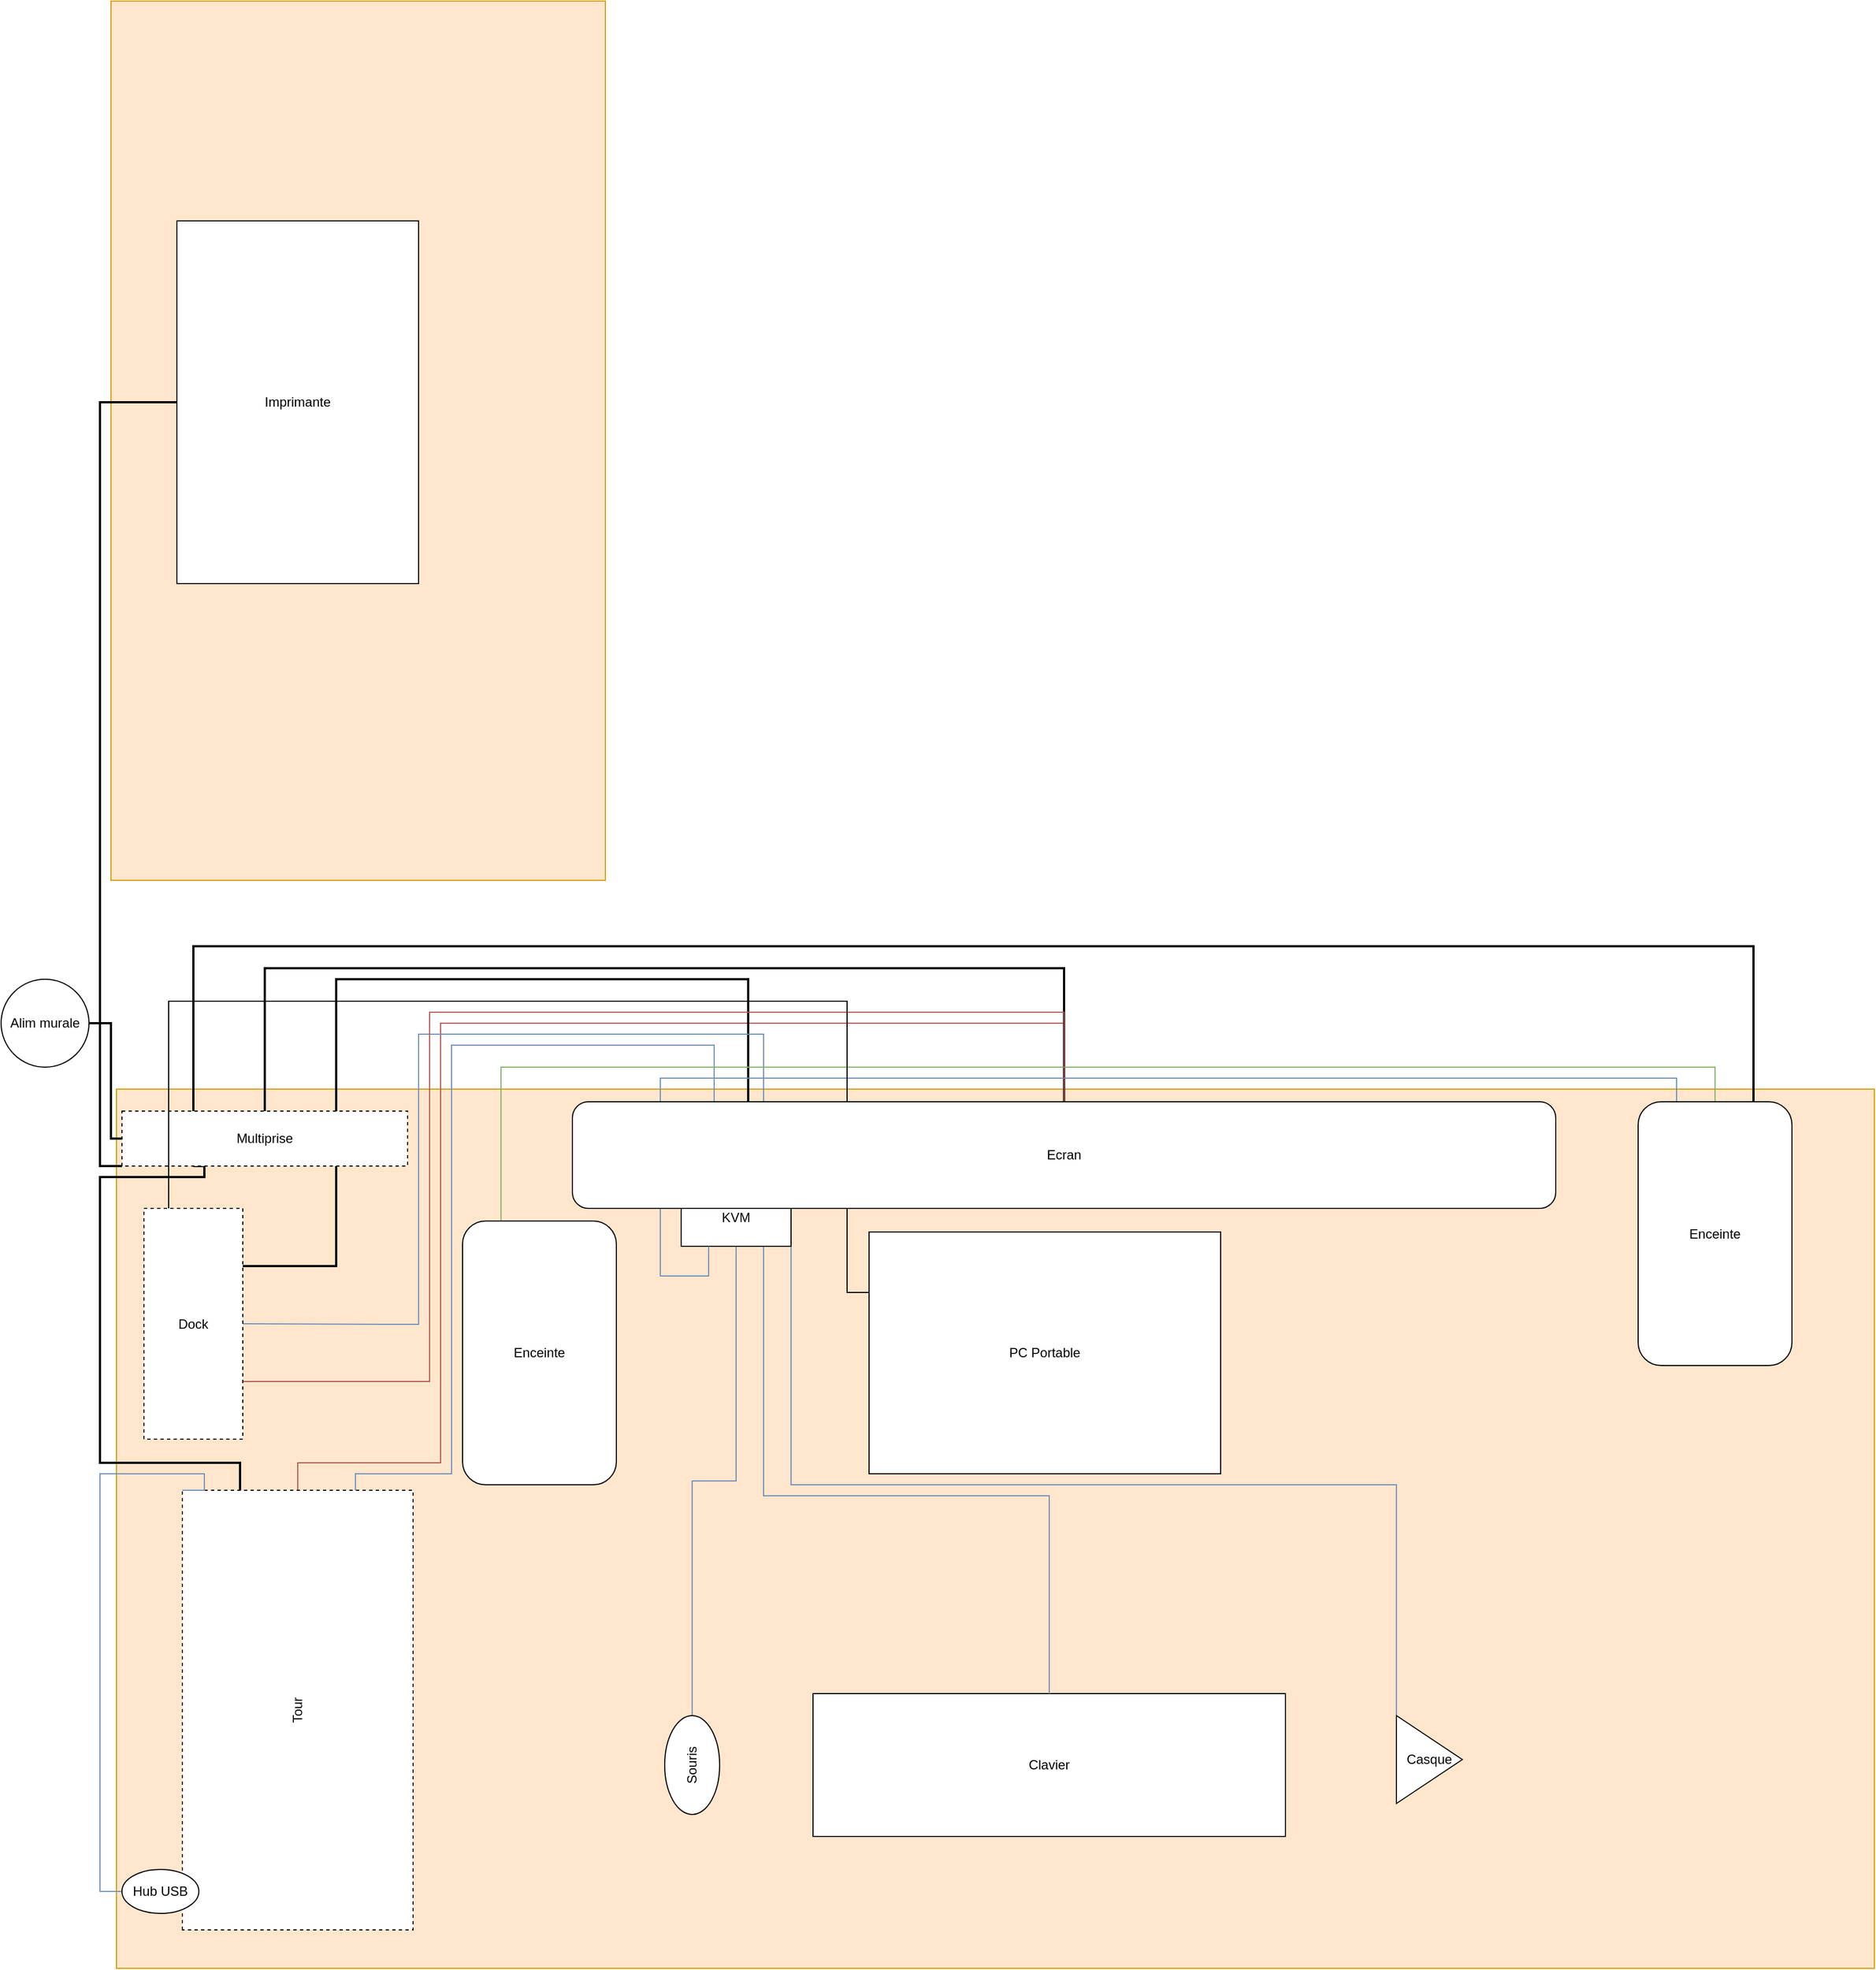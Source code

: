 <mxfile version="14.6.11" type="github" pages="2">
  <diagram id="UXfrIu6Z59jdAvUMQT7r" name="Page-1">
    <mxGraphModel dx="2062" dy="1949" grid="1" gridSize="10" guides="1" tooltips="1" connect="1" arrows="1" fold="1" page="1" pageScale="1" pageWidth="1169" pageHeight="827" math="0" shadow="0">
      <root>
        <mxCell id="0" />
        <mxCell id="1" parent="0" />
        <mxCell id="GpGeFZStsm4Ask86HLHJ-4" value="" style="rounded=0;whiteSpace=wrap;html=1;fillColor=#ffe6cc;strokeColor=#d79b00;" parent="1" vertex="1">
          <mxGeometry x="105" y="960" width="1600" height="800" as="geometry" />
        </mxCell>
        <mxCell id="uUtBKLI0styad6Ih3qCc-14" style="edgeStyle=orthogonalEdgeStyle;rounded=0;orthogonalLoop=1;jettySize=auto;html=1;exitX=1;exitY=0.5;exitDx=0;exitDy=0;entryX=0;entryY=0.5;entryDx=0;entryDy=0;endArrow=none;endFill=0;strokeWidth=2;" parent="1" source="pXX_yLQLKW2jYPXio9gn-10" target="pXX_yLQLKW2jYPXio9gn-11" edge="1">
          <mxGeometry relative="1" as="geometry">
            <Array as="points">
              <mxPoint x="100" y="900" />
              <mxPoint x="100" y="1005" />
            </Array>
          </mxGeometry>
        </mxCell>
        <mxCell id="pXX_yLQLKW2jYPXio9gn-10" value="Alim murale" style="ellipse;whiteSpace=wrap;html=1;aspect=fixed;" parent="1" vertex="1">
          <mxGeometry y="860" width="80" height="80" as="geometry" />
        </mxCell>
        <mxCell id="uUtBKLI0styad6Ih3qCc-1" style="edgeStyle=orthogonalEdgeStyle;rounded=0;orthogonalLoop=1;jettySize=auto;html=1;exitX=1;exitY=0.5;exitDx=0;exitDy=0;entryX=0.5;entryY=0;entryDx=0;entryDy=0;endArrow=none;endFill=0;fillColor=#f8cecc;strokeColor=#b85450;" parent="1" source="cGXCu48kdPBJJC6QDIQE-1" target="cGXCu48kdPBJJC6QDIQE-2" edge="1">
          <mxGeometry relative="1" as="geometry">
            <Array as="points">
              <mxPoint x="270" y="1300" />
              <mxPoint x="400" y="1300" />
              <mxPoint x="400" y="900" />
              <mxPoint x="968" y="900" />
            </Array>
          </mxGeometry>
        </mxCell>
        <mxCell id="uUtBKLI0styad6Ih3qCc-3" style="edgeStyle=orthogonalEdgeStyle;rounded=0;orthogonalLoop=1;jettySize=auto;html=1;exitX=1;exitY=0.25;exitDx=0;exitDy=0;entryX=0.25;entryY=1;entryDx=0;entryDy=0;endArrow=none;endFill=0;strokeWidth=2;" parent="1" source="cGXCu48kdPBJJC6QDIQE-1" target="pXX_yLQLKW2jYPXio9gn-11" edge="1">
          <mxGeometry relative="1" as="geometry">
            <Array as="points">
              <mxPoint x="218" y="1300" />
              <mxPoint x="90" y="1300" />
              <mxPoint x="90" y="1040" />
              <mxPoint x="185" y="1040" />
            </Array>
          </mxGeometry>
        </mxCell>
        <mxCell id="cGXCu48kdPBJJC6QDIQE-1" value="Tour" style="rounded=0;whiteSpace=wrap;html=1;rotation=-90;dashed=1;" parent="1" vertex="1">
          <mxGeometry x="70" y="1420" width="400" height="210" as="geometry" />
        </mxCell>
        <mxCell id="GpGeFZStsm4Ask86HLHJ-7" style="edgeStyle=orthogonalEdgeStyle;rounded=0;orthogonalLoop=1;jettySize=auto;html=1;exitX=0.5;exitY=0;exitDx=0;exitDy=0;entryX=0.5;entryY=0;entryDx=0;entryDy=0;strokeWidth=2;endArrow=none;endFill=0;" parent="1" source="cGXCu48kdPBJJC6QDIQE-2" target="pXX_yLQLKW2jYPXio9gn-11" edge="1">
          <mxGeometry relative="1" as="geometry">
            <Array as="points">
              <mxPoint x="968" y="850" />
              <mxPoint x="240" y="850" />
            </Array>
          </mxGeometry>
        </mxCell>
        <mxCell id="cGXCu48kdPBJJC6QDIQE-3" value="PC Portable" style="rounded=0;whiteSpace=wrap;html=1;" parent="1" vertex="1">
          <mxGeometry x="790" y="1090" width="320" height="220" as="geometry" />
        </mxCell>
        <mxCell id="pXX_yLQLKW2jYPXio9gn-1" value="Clavier" style="rounded=0;whiteSpace=wrap;html=1;" parent="1" vertex="1">
          <mxGeometry x="739" y="1510" width="430" height="130" as="geometry" />
        </mxCell>
        <mxCell id="uUtBKLI0styad6Ih3qCc-13" style="edgeStyle=orthogonalEdgeStyle;rounded=0;orthogonalLoop=1;jettySize=auto;html=1;exitX=1;exitY=0.5;exitDx=0;exitDy=0;entryX=0.5;entryY=1;entryDx=0;entryDy=0;endArrow=none;endFill=0;strokeWidth=1;fillColor=#dae8fc;strokeColor=#6c8ebf;" parent="1" source="pXX_yLQLKW2jYPXio9gn-2" target="pXX_yLQLKW2jYPXio9gn-4" edge="1">
          <mxGeometry relative="1" as="geometry" />
        </mxCell>
        <mxCell id="pXX_yLQLKW2jYPXio9gn-2" value="Souris" style="ellipse;whiteSpace=wrap;html=1;rotation=-90;" parent="1" vertex="1">
          <mxGeometry x="584" y="1550" width="90" height="50" as="geometry" />
        </mxCell>
        <mxCell id="uUtBKLI0styad6Ih3qCc-9" style="edgeStyle=orthogonalEdgeStyle;rounded=0;orthogonalLoop=1;jettySize=auto;html=1;exitX=0;exitY=0.25;exitDx=0;exitDy=0;entryX=1;entryY=1;entryDx=0;entryDy=0;endArrow=none;endFill=0;strokeWidth=1;fillColor=#dae8fc;strokeColor=#6c8ebf;" parent="1" source="pXX_yLQLKW2jYPXio9gn-3" target="pXX_yLQLKW2jYPXio9gn-4" edge="1">
          <mxGeometry relative="1" as="geometry">
            <Array as="points">
              <mxPoint x="1270" y="1320" />
              <mxPoint x="719" y="1320" />
            </Array>
          </mxGeometry>
        </mxCell>
        <mxCell id="pXX_yLQLKW2jYPXio9gn-3" value="Casque" style="triangle;whiteSpace=wrap;html=1;" parent="1" vertex="1">
          <mxGeometry x="1270" y="1530" width="60" height="80" as="geometry" />
        </mxCell>
        <mxCell id="uUtBKLI0styad6Ih3qCc-5" style="edgeStyle=orthogonalEdgeStyle;rounded=0;orthogonalLoop=1;jettySize=auto;html=1;exitX=0.5;exitY=0;exitDx=0;exitDy=0;entryX=0.75;entryY=0;entryDx=0;entryDy=0;endArrow=none;endFill=0;strokeWidth=2;" parent="1" source="pXX_yLQLKW2jYPXio9gn-4" target="pXX_yLQLKW2jYPXio9gn-11" edge="1">
          <mxGeometry relative="1" as="geometry">
            <Array as="points">
              <mxPoint x="680" y="1050" />
              <mxPoint x="680" y="860" />
              <mxPoint x="305" y="860" />
            </Array>
          </mxGeometry>
        </mxCell>
        <mxCell id="uUtBKLI0styad6Ih3qCc-6" style="edgeStyle=orthogonalEdgeStyle;rounded=0;orthogonalLoop=1;jettySize=auto;html=1;exitX=0.75;exitY=0;exitDx=0;exitDy=0;entryX=1;entryY=0.5;entryDx=0;entryDy=0;endArrow=none;endFill=0;strokeWidth=1;fillColor=#dae8fc;strokeColor=#6c8ebf;" parent="1" source="pXX_yLQLKW2jYPXio9gn-4" target="GpGeFZStsm4Ask86HLHJ-10" edge="1">
          <mxGeometry relative="1" as="geometry">
            <Array as="points">
              <mxPoint x="694" y="910" />
              <mxPoint x="380" y="910" />
              <mxPoint x="380" y="1174" />
              <mxPoint x="349" y="1174" />
            </Array>
          </mxGeometry>
        </mxCell>
        <mxCell id="uUtBKLI0styad6Ih3qCc-7" style="edgeStyle=orthogonalEdgeStyle;rounded=0;orthogonalLoop=1;jettySize=auto;html=1;exitX=0.25;exitY=0;exitDx=0;exitDy=0;entryX=1;entryY=0.75;entryDx=0;entryDy=0;endArrow=none;endFill=0;strokeWidth=1;fillColor=#dae8fc;strokeColor=#6c8ebf;" parent="1" source="pXX_yLQLKW2jYPXio9gn-4" target="cGXCu48kdPBJJC6QDIQE-1" edge="1">
          <mxGeometry relative="1" as="geometry">
            <Array as="points">
              <mxPoint x="649" y="920" />
              <mxPoint x="410" y="920" />
              <mxPoint x="410" y="1310" />
              <mxPoint x="323" y="1310" />
            </Array>
          </mxGeometry>
        </mxCell>
        <mxCell id="uUtBKLI0styad6Ih3qCc-8" style="edgeStyle=orthogonalEdgeStyle;rounded=0;orthogonalLoop=1;jettySize=auto;html=1;exitX=0.75;exitY=1;exitDx=0;exitDy=0;entryX=0.5;entryY=0;entryDx=0;entryDy=0;endArrow=none;endFill=0;strokeWidth=1;fillColor=#dae8fc;strokeColor=#6c8ebf;" parent="1" source="pXX_yLQLKW2jYPXio9gn-4" target="pXX_yLQLKW2jYPXio9gn-1" edge="1">
          <mxGeometry relative="1" as="geometry">
            <Array as="points">
              <mxPoint x="694" y="1330" />
              <mxPoint x="954" y="1330" />
            </Array>
          </mxGeometry>
        </mxCell>
        <mxCell id="pXX_yLQLKW2jYPXio9gn-4" value="KVM" style="rounded=0;whiteSpace=wrap;html=1;" parent="1" vertex="1">
          <mxGeometry x="619" y="1050" width="100" height="53" as="geometry" />
        </mxCell>
        <mxCell id="pXX_yLQLKW2jYPXio9gn-11" value="Multiprise" style="rounded=0;whiteSpace=wrap;html=1;dashed=1;" parent="1" vertex="1">
          <mxGeometry x="110" y="980" width="260" height="50" as="geometry" />
        </mxCell>
        <mxCell id="d5hqsffl_3Ru12cVfKOD-14" style="edgeStyle=orthogonalEdgeStyle;rounded=0;orthogonalLoop=1;jettySize=auto;html=1;exitX=0.75;exitY=0;exitDx=0;exitDy=0;strokeWidth=2;endArrow=none;endFill=0;entryX=0.25;entryY=0;entryDx=0;entryDy=0;" parent="1" source="Iu5wNJ8kJ3FMQ7A8JEHY-1" target="pXX_yLQLKW2jYPXio9gn-11" edge="1">
          <mxGeometry relative="1" as="geometry">
            <Array as="points">
              <mxPoint x="1595" y="830" />
              <mxPoint x="175" y="830" />
            </Array>
          </mxGeometry>
        </mxCell>
        <mxCell id="uUtBKLI0styad6Ih3qCc-10" style="edgeStyle=orthogonalEdgeStyle;rounded=0;orthogonalLoop=1;jettySize=auto;html=1;exitX=0.25;exitY=0;exitDx=0;exitDy=0;entryX=0.25;entryY=1;entryDx=0;entryDy=0;endArrow=none;endFill=0;strokeWidth=1;fillColor=#dae8fc;strokeColor=#6c8ebf;" parent="1" source="Iu5wNJ8kJ3FMQ7A8JEHY-1" target="pXX_yLQLKW2jYPXio9gn-4" edge="1">
          <mxGeometry relative="1" as="geometry">
            <Array as="points">
              <mxPoint x="1525" y="950" />
              <mxPoint x="600" y="950" />
              <mxPoint x="600" y="1130" />
              <mxPoint x="644" y="1130" />
            </Array>
          </mxGeometry>
        </mxCell>
        <mxCell id="uUtBKLI0styad6Ih3qCc-11" style="edgeStyle=orthogonalEdgeStyle;rounded=0;orthogonalLoop=1;jettySize=auto;html=1;exitX=0.25;exitY=0;exitDx=0;exitDy=0;entryX=0.5;entryY=0;entryDx=0;entryDy=0;endArrow=none;endFill=0;strokeWidth=1;fillColor=#d5e8d4;strokeColor=#82b366;" parent="1" source="d5hqsffl_3Ru12cVfKOD-9" target="Iu5wNJ8kJ3FMQ7A8JEHY-1" edge="1">
          <mxGeometry relative="1" as="geometry">
            <Array as="points">
              <mxPoint x="455" y="940" />
              <mxPoint x="1560" y="940" />
            </Array>
          </mxGeometry>
        </mxCell>
        <mxCell id="d5hqsffl_3Ru12cVfKOD-9" value="Enceinte" style="rounded=1;whiteSpace=wrap;html=1;" parent="1" vertex="1">
          <mxGeometry x="420" y="1080" width="140" height="240" as="geometry" />
        </mxCell>
        <mxCell id="GpGeFZStsm4Ask86HLHJ-8" style="edgeStyle=orthogonalEdgeStyle;rounded=0;orthogonalLoop=1;jettySize=auto;html=1;exitX=0;exitY=0.5;exitDx=0;exitDy=0;entryX=1;entryY=0;entryDx=0;entryDy=0;endArrow=none;endFill=0;strokeWidth=1;fillColor=#dae8fc;strokeColor=#6c8ebf;" parent="1" source="GpGeFZStsm4Ask86HLHJ-2" target="cGXCu48kdPBJJC6QDIQE-1" edge="1">
          <mxGeometry relative="1" as="geometry">
            <Array as="points">
              <mxPoint x="90" y="1690" />
              <mxPoint x="90" y="1310" />
              <mxPoint x="185" y="1310" />
              <mxPoint x="185" y="1325" />
            </Array>
          </mxGeometry>
        </mxCell>
        <mxCell id="uUtBKLI0styad6Ih3qCc-2" style="edgeStyle=orthogonalEdgeStyle;rounded=0;orthogonalLoop=1;jettySize=auto;html=1;exitX=1;exitY=0.75;exitDx=0;exitDy=0;entryX=0.5;entryY=0;entryDx=0;entryDy=0;endArrow=none;endFill=0;fillColor=#f8cecc;strokeColor=#b85450;" parent="1" source="GpGeFZStsm4Ask86HLHJ-10" target="cGXCu48kdPBJJC6QDIQE-2" edge="1">
          <mxGeometry relative="1" as="geometry">
            <Array as="points">
              <mxPoint x="390" y="1226" />
              <mxPoint x="390" y="890" />
              <mxPoint x="968" y="890" />
            </Array>
          </mxGeometry>
        </mxCell>
        <mxCell id="uUtBKLI0styad6Ih3qCc-12" style="edgeStyle=orthogonalEdgeStyle;rounded=0;orthogonalLoop=1;jettySize=auto;html=1;exitX=0.25;exitY=0;exitDx=0;exitDy=0;entryX=0;entryY=0.25;entryDx=0;entryDy=0;endArrow=none;endFill=0;strokeWidth=1;" parent="1" source="GpGeFZStsm4Ask86HLHJ-10" target="cGXCu48kdPBJJC6QDIQE-3" edge="1">
          <mxGeometry relative="1" as="geometry">
            <Array as="points">
              <mxPoint x="153" y="880" />
              <mxPoint x="770" y="880" />
              <mxPoint x="770" y="1145" />
            </Array>
          </mxGeometry>
        </mxCell>
        <mxCell id="Iu5wNJ8kJ3FMQ7A8JEHY-2" style="edgeStyle=orthogonalEdgeStyle;rounded=0;orthogonalLoop=1;jettySize=auto;html=1;exitX=1;exitY=0.25;exitDx=0;exitDy=0;entryX=0.75;entryY=1;entryDx=0;entryDy=0;endArrow=none;endFill=0;strokeWidth=2;" parent="1" source="GpGeFZStsm4Ask86HLHJ-10" target="pXX_yLQLKW2jYPXio9gn-11" edge="1">
          <mxGeometry relative="1" as="geometry" />
        </mxCell>
        <mxCell id="GpGeFZStsm4Ask86HLHJ-10" value="Dock" style="rounded=0;whiteSpace=wrap;html=1;dashed=1;" parent="1" vertex="1">
          <mxGeometry x="130" y="1068.5" width="90" height="210" as="geometry" />
        </mxCell>
        <mxCell id="cGXCu48kdPBJJC6QDIQE-2" value="Ecran" style="rounded=1;whiteSpace=wrap;html=1;" parent="1" vertex="1">
          <mxGeometry x="520" y="971.5" width="895" height="97" as="geometry" />
        </mxCell>
        <mxCell id="GpGeFZStsm4Ask86HLHJ-2" value="Hub USB" style="ellipse;whiteSpace=wrap;html=1;" parent="1" vertex="1">
          <mxGeometry x="110" y="1670" width="70" height="40" as="geometry" />
        </mxCell>
        <mxCell id="Iu5wNJ8kJ3FMQ7A8JEHY-1" value="Enceinte" style="rounded=1;whiteSpace=wrap;html=1;" parent="1" vertex="1">
          <mxGeometry x="1490" y="971.5" width="140" height="240" as="geometry" />
        </mxCell>
        <mxCell id="Iu5wNJ8kJ3FMQ7A8JEHY-3" value="" style="rounded=0;whiteSpace=wrap;html=1;fillColor=#ffe6cc;strokeColor=#d79b00;" parent="1" vertex="1">
          <mxGeometry x="100" y="-30" width="450" height="800" as="geometry" />
        </mxCell>
        <mxCell id="GpGeFZStsm4Ask86HLHJ-11" value="Imprimante" style="rounded=0;whiteSpace=wrap;html=1;" parent="1" vertex="1">
          <mxGeometry x="160" y="170" width="220" height="330" as="geometry" />
        </mxCell>
        <mxCell id="uUtBKLI0styad6Ih3qCc-4" style="edgeStyle=orthogonalEdgeStyle;rounded=0;orthogonalLoop=1;jettySize=auto;html=1;exitX=0;exitY=0.5;exitDx=0;exitDy=0;entryX=0;entryY=1;entryDx=0;entryDy=0;endArrow=none;endFill=0;strokeWidth=2;" parent="1" source="GpGeFZStsm4Ask86HLHJ-11" target="pXX_yLQLKW2jYPXio9gn-11" edge="1">
          <mxGeometry relative="1" as="geometry">
            <Array as="points">
              <mxPoint x="90" y="335" />
              <mxPoint x="90" y="1030" />
            </Array>
          </mxGeometry>
        </mxCell>
      </root>
    </mxGraphModel>
  </diagram>
  <diagram id="BhPzIOSvjISxV4tw5eQo" name="Page-2">
    <mxGraphModel dx="2062" dy="1122" grid="1" gridSize="10" guides="1" tooltips="1" connect="1" arrows="1" fold="1" page="1" pageScale="1" pageWidth="827" pageHeight="1169" math="0" shadow="0">
      <root>
        <mxCell id="7L9wM0azpL0JzGneTroC-0" />
        <mxCell id="7L9wM0azpL0JzGneTroC-1" parent="7L9wM0azpL0JzGneTroC-0" />
        <mxCell id="7L9wM0azpL0JzGneTroC-2" value="" style="rounded=0;whiteSpace=wrap;html=1;" vertex="1" parent="7L9wM0azpL0JzGneTroC-1">
          <mxGeometry x="100" y="120" width="560" height="910" as="geometry" />
        </mxCell>
        <mxCell id="7L9wM0azpL0JzGneTroC-3" value="" style="endArrow=none;html=1;exitX=0;exitY=0.5;exitDx=0;exitDy=0;entryX=1;entryY=0.5;entryDx=0;entryDy=0;" edge="1" parent="7L9wM0azpL0JzGneTroC-1" source="7L9wM0azpL0JzGneTroC-2" target="7L9wM0azpL0JzGneTroC-2">
          <mxGeometry width="50" height="50" relative="1" as="geometry">
            <mxPoint x="390" y="600" as="sourcePoint" />
            <mxPoint x="440" y="550" as="targetPoint" />
          </mxGeometry>
        </mxCell>
        <mxCell id="7L9wM0azpL0JzGneTroC-4" value="" style="verticalLabelPosition=bottom;html=1;verticalAlign=top;align=center;shape=mxgraph.floorplan.doorRight;aspect=fixed;rotation=-180;" vertex="1" parent="7L9wM0azpL0JzGneTroC-1">
          <mxGeometry x="480" y="468.75" width="100" height="106.25" as="geometry" />
        </mxCell>
        <mxCell id="7L9wM0azpL0JzGneTroC-5" value="&lt;font style=&quot;font-size: 27px&quot;&gt;Etage&lt;/font&gt;" style="text;html=1;strokeColor=none;fillColor=none;align=center;verticalAlign=middle;whiteSpace=wrap;rounded=0;" vertex="1" parent="7L9wM0azpL0JzGneTroC-1">
          <mxGeometry x="350" y="750" width="40" height="20" as="geometry" />
        </mxCell>
        <mxCell id="7L9wM0azpL0JzGneTroC-6" value="&lt;font style=&quot;font-size: 27px&quot;&gt;RDC&lt;/font&gt;" style="text;html=1;strokeColor=none;fillColor=none;align=center;verticalAlign=middle;whiteSpace=wrap;rounded=0;" vertex="1" parent="7L9wM0azpL0JzGneTroC-1">
          <mxGeometry x="350" y="290" width="40" height="20" as="geometry" />
        </mxCell>
        <mxCell id="7L9wM0azpL0JzGneTroC-12" value="" style="endArrow=none;html=1;strokeWidth=4;fillColor=#dae8fc;" edge="1" parent="7L9wM0azpL0JzGneTroC-1">
          <mxGeometry width="50" height="50" relative="1" as="geometry">
            <mxPoint x="130" y="120" as="sourcePoint" />
            <mxPoint x="640" y="118" as="targetPoint" />
          </mxGeometry>
        </mxCell>
        <mxCell id="7L9wM0azpL0JzGneTroC-13" value="" style="endArrow=none;html=1;strokeColor=#000000;strokeWidth=4;entryX=0.002;entryY=0.33;entryDx=0;entryDy=0;entryPerimeter=0;exitX=0;exitY=0.25;exitDx=0;exitDy=0;" edge="1" parent="7L9wM0azpL0JzGneTroC-1" source="7L9wM0azpL0JzGneTroC-2" target="7L9wM0azpL0JzGneTroC-2">
          <mxGeometry width="50" height="50" relative="1" as="geometry">
            <mxPoint x="390" y="590" as="sourcePoint" />
            <mxPoint x="440" y="540" as="targetPoint" />
          </mxGeometry>
        </mxCell>
        <mxCell id="7L9wM0azpL0JzGneTroC-14" value="VMC" style="rounded=1;whiteSpace=wrap;html=1;" vertex="1" parent="7L9wM0azpL0JzGneTroC-1">
          <mxGeometry x="210" y="920" width="60" height="60" as="geometry" />
        </mxCell>
        <mxCell id="7L9wM0azpL0JzGneTroC-15" value="" style="endArrow=none;html=1;strokeColor=#000000;strokeWidth=2;exitX=0;exitY=0.869;exitDx=0;exitDy=0;exitPerimeter=0;entryX=1.002;entryY=0.871;entryDx=0;entryDy=0;entryPerimeter=0;" edge="1" parent="7L9wM0azpL0JzGneTroC-1" source="7L9wM0azpL0JzGneTroC-2" target="7L9wM0azpL0JzGneTroC-2">
          <mxGeometry width="50" height="50" relative="1" as="geometry">
            <mxPoint x="390" y="590" as="sourcePoint" />
            <mxPoint x="440" y="540" as="targetPoint" />
          </mxGeometry>
        </mxCell>
        <mxCell id="7L9wM0azpL0JzGneTroC-16" value="" style="verticalLabelPosition=bottom;html=1;verticalAlign=top;align=center;shape=mxgraph.floorplan.doorRight;aspect=fixed;" vertex="1" parent="7L9wM0azpL0JzGneTroC-1">
          <mxGeometry x="337.06" y="910" width="65.88" height="70" as="geometry" />
        </mxCell>
        <mxCell id="7L9wM0azpL0JzGneTroC-18" value="Trappe" style="text;html=1;strokeColor=none;fillColor=none;align=center;verticalAlign=middle;whiteSpace=wrap;rounded=0;" vertex="1" parent="7L9wM0azpL0JzGneTroC-1">
          <mxGeometry x="350" y="930" width="40" height="20" as="geometry" />
        </mxCell>
        <mxCell id="7L9wM0azpL0JzGneTroC-19" value="Paroie isolée phonétiquement" style="text;html=1;strokeColor=none;fillColor=none;align=center;verticalAlign=middle;whiteSpace=wrap;rounded=0;" vertex="1" parent="7L9wM0azpL0JzGneTroC-1">
          <mxGeometry x="456" y="910" width="200" height="20" as="geometry" />
        </mxCell>
        <mxCell id="7L9wM0azpL0JzGneTroC-22" value="Baie vitrée" style="text;html=1;strokeColor=none;fillColor=none;align=center;verticalAlign=middle;whiteSpace=wrap;rounded=0;" vertex="1" parent="7L9wM0azpL0JzGneTroC-1">
          <mxGeometry x="337.06" y="90" width="92.94" height="20" as="geometry" />
        </mxCell>
        <mxCell id="7L9wM0azpL0JzGneTroC-23" value="Fenêtre" style="text;html=1;strokeColor=none;fillColor=none;align=center;verticalAlign=middle;whiteSpace=wrap;rounded=0;" vertex="1" parent="7L9wM0azpL0JzGneTroC-1">
          <mxGeometry x="50" y="380" width="40" height="20" as="geometry" />
        </mxCell>
        <mxCell id="7L9wM0azpL0JzGneTroC-24" value="" style="endArrow=none;html=1;strokeColor=#000000;strokeWidth=1;exitX=-0.002;exitY=0.431;exitDx=0;exitDy=0;exitPerimeter=0;entryX=1.007;entryY=0.43;entryDx=0;entryDy=0;entryPerimeter=0;" edge="1" parent="7L9wM0azpL0JzGneTroC-1" source="7L9wM0azpL0JzGneTroC-2" target="7L9wM0azpL0JzGneTroC-2">
          <mxGeometry width="50" height="50" relative="1" as="geometry">
            <mxPoint x="390" y="570" as="sourcePoint" />
            <mxPoint x="440" y="520" as="targetPoint" />
          </mxGeometry>
        </mxCell>
        <mxCell id="7L9wM0azpL0JzGneTroC-25" value="Echelle repliable" style="shape=tape;whiteSpace=wrap;html=1;" vertex="1" parent="7L9wM0azpL0JzGneTroC-1">
          <mxGeometry x="430" y="510" width="120" height="65" as="geometry" />
        </mxCell>
        <mxCell id="7L9wM0azpL0JzGneTroC-26" value="Prise" style="ellipse;whiteSpace=wrap;html=1;aspect=fixed;" vertex="1" parent="7L9wM0azpL0JzGneTroC-1">
          <mxGeometry x="630" y="170" width="30" height="30" as="geometry" />
        </mxCell>
        <mxCell id="7L9wM0azpL0JzGneTroC-27" value="Prise" style="ellipse;whiteSpace=wrap;html=1;aspect=fixed;" vertex="1" parent="7L9wM0azpL0JzGneTroC-1">
          <mxGeometry x="620" y="85" width="30" height="30" as="geometry" />
        </mxCell>
        <mxCell id="7L9wM0azpL0JzGneTroC-28" value="Prise" style="ellipse;whiteSpace=wrap;html=1;aspect=fixed;" vertex="1" parent="7L9wM0azpL0JzGneTroC-1">
          <mxGeometry x="630" y="200" width="30" height="30" as="geometry" />
        </mxCell>
        <mxCell id="7L9wM0azpL0JzGneTroC-29" value="Prise" style="ellipse;whiteSpace=wrap;html=1;aspect=fixed;" vertex="1" parent="7L9wM0azpL0JzGneTroC-1">
          <mxGeometry x="100" y="170" width="30" height="30" as="geometry" />
        </mxCell>
        <mxCell id="7L9wM0azpL0JzGneTroC-30" value="Prise" style="ellipse;whiteSpace=wrap;html=1;aspect=fixed;" vertex="1" parent="7L9wM0azpL0JzGneTroC-1">
          <mxGeometry x="100" y="320" width="30" height="30" as="geometry" />
        </mxCell>
        <mxCell id="7L9wM0azpL0JzGneTroC-31" value="Prise" style="ellipse;whiteSpace=wrap;html=1;aspect=fixed;" vertex="1" parent="7L9wM0azpL0JzGneTroC-1">
          <mxGeometry x="100" y="620" width="30" height="30" as="geometry" />
        </mxCell>
        <mxCell id="7L9wM0azpL0JzGneTroC-32" value="Prise" style="ellipse;whiteSpace=wrap;html=1;aspect=fixed;" vertex="1" parent="7L9wM0azpL0JzGneTroC-1">
          <mxGeometry x="100" y="650" width="30" height="30" as="geometry" />
        </mxCell>
        <mxCell id="7L9wM0azpL0JzGneTroC-33" value="" style="shape=link;html=1;strokeColor=#000000;strokeWidth=1;entryX=0.998;entryY=0.436;entryDx=0;entryDy=0;entryPerimeter=0;" edge="1" parent="7L9wM0azpL0JzGneTroC-1" target="7L9wM0azpL0JzGneTroC-2">
          <mxGeometry width="100" relative="1" as="geometry">
            <mxPoint x="100" y="520" as="sourcePoint" />
            <mxPoint x="460" y="540" as="targetPoint" />
          </mxGeometry>
        </mxCell>
        <mxCell id="7L9wM0azpL0JzGneTroC-34" value="Barrière" style="text;html=1;strokeColor=none;fillColor=none;align=center;verticalAlign=middle;whiteSpace=wrap;rounded=0;" vertex="1" parent="7L9wM0azpL0JzGneTroC-1">
          <mxGeometry x="210" y="490" width="40" height="20" as="geometry" />
        </mxCell>
      </root>
    </mxGraphModel>
  </diagram>
</mxfile>
